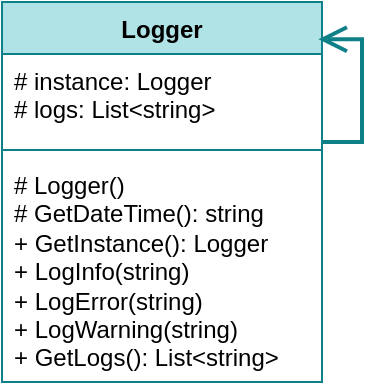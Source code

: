 <mxfile version="26.0.6">
  <diagram name="1 oldal" id="ACSFBiSbz-1zlLhfoLbv">
    <mxGraphModel dx="600" dy="318" grid="1" gridSize="10" guides="1" tooltips="1" connect="1" arrows="1" fold="1" page="1" pageScale="1" pageWidth="827" pageHeight="1169" math="0" shadow="0">
      <root>
        <mxCell id="0" />
        <mxCell id="1" parent="0" />
        <mxCell id="wiUiJpvOXyGMBXZtfdYm-1" value="Logger" style="swimlane;fontStyle=1;align=center;verticalAlign=top;childLayout=stackLayout;horizontal=1;startSize=26;horizontalStack=0;resizeParent=1;resizeParentMax=0;resizeLast=0;collapsible=1;marginBottom=0;whiteSpace=wrap;html=1;fillColor=#b0e3e6;strokeColor=#0e8088;" vertex="1" parent="1">
          <mxGeometry x="290" y="140" width="160" height="190" as="geometry" />
        </mxCell>
        <mxCell id="wiUiJpvOXyGMBXZtfdYm-2" value="# instance: Logger&lt;div&gt;# logs: List&amp;lt;string&amp;gt;&lt;/div&gt;&lt;div&gt;&lt;br&gt;&lt;/div&gt;" style="text;strokeColor=none;fillColor=none;align=left;verticalAlign=top;spacingLeft=4;spacingRight=4;overflow=hidden;rotatable=0;points=[[0,0.5],[1,0.5]];portConstraint=eastwest;whiteSpace=wrap;html=1;" vertex="1" parent="wiUiJpvOXyGMBXZtfdYm-1">
          <mxGeometry y="26" width="160" height="44" as="geometry" />
        </mxCell>
        <mxCell id="wiUiJpvOXyGMBXZtfdYm-3" value="" style="line;strokeWidth=1;fillColor=none;align=left;verticalAlign=middle;spacingTop=-1;spacingLeft=3;spacingRight=3;rotatable=0;labelPosition=right;points=[];portConstraint=eastwest;strokeColor=inherit;" vertex="1" parent="wiUiJpvOXyGMBXZtfdYm-1">
          <mxGeometry y="70" width="160" height="8" as="geometry" />
        </mxCell>
        <mxCell id="wiUiJpvOXyGMBXZtfdYm-4" value="&lt;div&gt;# Logger()&lt;/div&gt;&lt;div&gt;# GetDateTime(): string&lt;/div&gt;&lt;div&gt;+ GetInstance(): Logger&lt;/div&gt;&lt;div&gt;+ LogInfo(string)&lt;/div&gt;&lt;div&gt;+ LogError(string)&lt;/div&gt;&lt;div&gt;+ LogWarning(string)&lt;/div&gt;&lt;div&gt;+ GetLogs(): List&amp;lt;string&amp;gt;&lt;/div&gt;" style="text;strokeColor=none;fillColor=none;align=left;verticalAlign=top;spacingLeft=4;spacingRight=4;overflow=hidden;rotatable=0;points=[[0,0.5],[1,0.5]];portConstraint=eastwest;whiteSpace=wrap;html=1;" vertex="1" parent="wiUiJpvOXyGMBXZtfdYm-1">
          <mxGeometry y="78" width="160" height="112" as="geometry" />
        </mxCell>
        <mxCell id="wiUiJpvOXyGMBXZtfdYm-5" style="edgeStyle=orthogonalEdgeStyle;rounded=0;orthogonalLoop=1;jettySize=auto;html=1;fillColor=#b0e3e6;strokeColor=#0e8088;endSize=10;strokeWidth=2;endArrow=open;endFill=0;entryX=0.989;entryY=0.098;entryDx=0;entryDy=0;entryPerimeter=0;" edge="1" parent="1" source="wiUiJpvOXyGMBXZtfdYm-1" target="wiUiJpvOXyGMBXZtfdYm-1">
          <mxGeometry relative="1" as="geometry">
            <Array as="points">
              <mxPoint x="470" y="210" />
            </Array>
          </mxGeometry>
        </mxCell>
      </root>
    </mxGraphModel>
  </diagram>
</mxfile>
